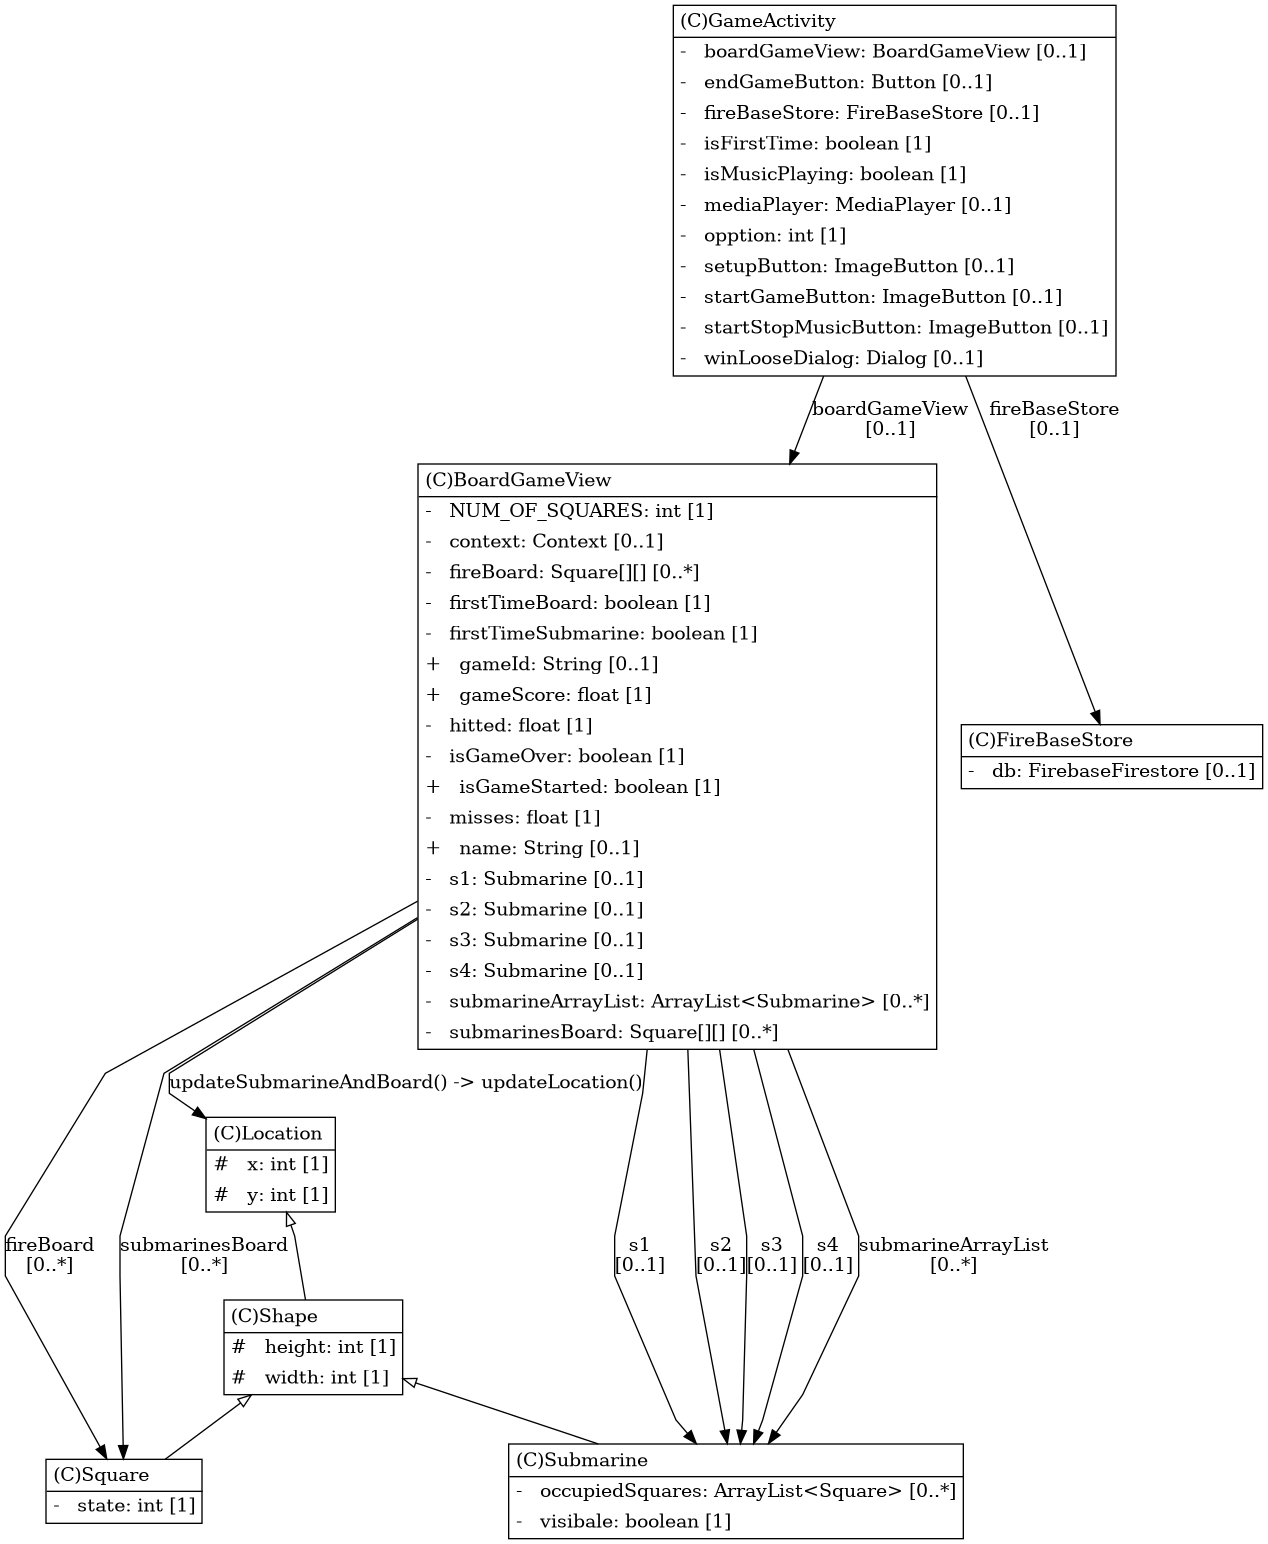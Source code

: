 @startuml

/' diagram meta data start
config=StructureConfiguration;
{
  "projectClassification": {
    "searchMode": "OpenProject", // OpenProject, AllProjects
    "includedProjects": "",
    "pathEndKeywords": "*.impl",
    "isClientPath": "",
    "isClientName": "",
    "isTestPath": "",
    "isTestName": "",
    "isMappingPath": "",
    "isMappingName": "",
    "isDataAccessPath": "",
    "isDataAccessName": "",
    "isDataStructurePath": "",
    "isDataStructureName": "",
    "isInterfaceStructuresPath": "",
    "isInterfaceStructuresName": "",
    "isEntryPointPath": "",
    "isEntryPointName": "",
    "treatFinalFieldsAsMandatory": false
  },
  "graphRestriction": {
    "classPackageExcludeFilter": "",
    "classPackageIncludeFilter": "",
    "classNameExcludeFilter": "",
    "classNameIncludeFilter": "",
    "methodNameExcludeFilter": "",
    "methodNameIncludeFilter": "",
    "removeByInheritance": "", // inheritance/annotation based filtering is done in a second step
    "removeByAnnotation": "",
    "removeByClassPackage": "", // cleanup the graph after inheritance/annotation based filtering is done
    "removeByClassName": "",
    "cutMappings": false,
    "cutEnum": true,
    "cutTests": true,
    "cutClient": true,
    "cutDataAccess": false,
    "cutInterfaceStructures": false,
    "cutDataStructures": false,
    "cutGetterAndSetter": true,
    "cutConstructors": true
  },
  "graphTraversal": {
    "forwardDepth": 5,
    "backwardDepth": 5,
    "classPackageExcludeFilter": "",
    "classPackageIncludeFilter": "",
    "classNameExcludeFilter": "",
    "classNameIncludeFilter": "",
    "methodNameExcludeFilter": "",
    "methodNameIncludeFilter": "",
    "hideMappings": false,
    "hideDataStructures": false,
    "hidePrivateMethods": true,
    "hideInterfaceCalls": true, // indirection: implementation -> interface (is hidden) -> implementation
    "onlyShowApplicationEntryPoints": false, // root node is included
    "useMethodCallsForStructureDiagram": "ForwardOnly" // ForwardOnly, BothDirections, No
  },
  "details": {
    "aggregation": "None", // ByClass, GroupByClass, None
    "showClassGenericTypes": true,
    "showMethods": false,
    "showMethodParameterNames": false,
    "showMethodParameterTypes": false,
    "showMethodReturnType": false,
    "showPackageLevels": 2,
    "showDetailedClassStructure": true
  },
  "rootClass": "com.example.submarines.GameActivity",
  "extensionCallbackMethod": "" // qualified.class.name#methodName - signature: public static String method(String)
}
diagram meta data end '/



digraph g {
    rankdir="TB"
    splines=polyline
    

'nodes 
BoardGameView647413438[
	label=<<TABLE BORDER="1" CELLBORDER="0" CELLPADDING="4" CELLSPACING="0">
<TR><TD ALIGN="LEFT" >(C)BoardGameView</TD></TR>
<HR/>
<TR><TD ALIGN="LEFT" >-   NUM_OF_SQUARES: int [1]</TD></TR>
<TR><TD ALIGN="LEFT" >-   context: Context [0..1]</TD></TR>
<TR><TD ALIGN="LEFT" >-   fireBoard: Square[][] [0..*]</TD></TR>
<TR><TD ALIGN="LEFT" >-   firstTimeBoard: boolean [1]</TD></TR>
<TR><TD ALIGN="LEFT" >-   firstTimeSubmarine: boolean [1]</TD></TR>
<TR><TD ALIGN="LEFT" >+   gameId: String [0..1]</TD></TR>
<TR><TD ALIGN="LEFT" >+   gameScore: float [1]</TD></TR>
<TR><TD ALIGN="LEFT" >-   hitted: float [1]</TD></TR>
<TR><TD ALIGN="LEFT" >-   isGameOver: boolean [1]</TD></TR>
<TR><TD ALIGN="LEFT" >+   isGameStarted: boolean [1]</TD></TR>
<TR><TD ALIGN="LEFT" >-   misses: float [1]</TD></TR>
<TR><TD ALIGN="LEFT" >+   name: String [0..1]</TD></TR>
<TR><TD ALIGN="LEFT" >-   s1: Submarine [0..1]</TD></TR>
<TR><TD ALIGN="LEFT" >-   s2: Submarine [0..1]</TD></TR>
<TR><TD ALIGN="LEFT" >-   s3: Submarine [0..1]</TD></TR>
<TR><TD ALIGN="LEFT" >-   s4: Submarine [0..1]</TD></TR>
<TR><TD ALIGN="LEFT" >-   submarineArrayList: ArrayList&lt;Submarine&gt; [0..*]</TD></TR>
<TR><TD ALIGN="LEFT" >-   submarinesBoard: Square[][] [0..*]</TD></TR>
</TABLE>>
	style=filled
	margin=0
	shape=plaintext
	fillcolor="#FFFFFF"
];

FireBaseStore647413438[
	label=<<TABLE BORDER="1" CELLBORDER="0" CELLPADDING="4" CELLSPACING="0">
<TR><TD ALIGN="LEFT" >(C)FireBaseStore</TD></TR>
<HR/>
<TR><TD ALIGN="LEFT" >-   db: FirebaseFirestore [0..1]</TD></TR>
</TABLE>>
	style=filled
	margin=0
	shape=plaintext
	fillcolor="#FFFFFF"
];

GameActivity647413438[
	label=<<TABLE BORDER="1" CELLBORDER="0" CELLPADDING="4" CELLSPACING="0">
<TR><TD ALIGN="LEFT" >(C)GameActivity</TD></TR>
<HR/>
<TR><TD ALIGN="LEFT" >-   boardGameView: BoardGameView [0..1]</TD></TR>
<TR><TD ALIGN="LEFT" >-   endGameButton: Button [0..1]</TD></TR>
<TR><TD ALIGN="LEFT" >-   fireBaseStore: FireBaseStore [0..1]</TD></TR>
<TR><TD ALIGN="LEFT" >-   isFirstTime: boolean [1]</TD></TR>
<TR><TD ALIGN="LEFT" >-   isMusicPlaying: boolean [1]</TD></TR>
<TR><TD ALIGN="LEFT" >-   mediaPlayer: MediaPlayer [0..1]</TD></TR>
<TR><TD ALIGN="LEFT" >-   opption: int [1]</TD></TR>
<TR><TD ALIGN="LEFT" >-   setupButton: ImageButton [0..1]</TD></TR>
<TR><TD ALIGN="LEFT" >-   startGameButton: ImageButton [0..1]</TD></TR>
<TR><TD ALIGN="LEFT" >-   startStopMusicButton: ImageButton [0..1]</TD></TR>
<TR><TD ALIGN="LEFT" >-   winLooseDialog: Dialog [0..1]</TD></TR>
</TABLE>>
	style=filled
	margin=0
	shape=plaintext
	fillcolor="#FFFFFF"
];

Location647413438[
	label=<<TABLE BORDER="1" CELLBORDER="0" CELLPADDING="4" CELLSPACING="0">
<TR><TD ALIGN="LEFT" >(C)Location</TD></TR>
<HR/>
<TR><TD ALIGN="LEFT" >#   x: int [1]</TD></TR>
<TR><TD ALIGN="LEFT" >#   y: int [1]</TD></TR>
</TABLE>>
	style=filled
	margin=0
	shape=plaintext
	fillcolor="#FFFFFF"
];

Shape647413438[
	label=<<TABLE BORDER="1" CELLBORDER="0" CELLPADDING="4" CELLSPACING="0">
<TR><TD ALIGN="LEFT" >(C)Shape</TD></TR>
<HR/>
<TR><TD ALIGN="LEFT" >#   height: int [1]</TD></TR>
<TR><TD ALIGN="LEFT" >#   width: int [1]</TD></TR>
</TABLE>>
	style=filled
	margin=0
	shape=plaintext
	fillcolor="#FFFFFF"
];

Square647413438[
	label=<<TABLE BORDER="1" CELLBORDER="0" CELLPADDING="4" CELLSPACING="0">
<TR><TD ALIGN="LEFT" >(C)Square</TD></TR>
<HR/>
<TR><TD ALIGN="LEFT" >-   state: int [1]</TD></TR>
</TABLE>>
	style=filled
	margin=0
	shape=plaintext
	fillcolor="#FFFFFF"
];

Submarine647413438[
	label=<<TABLE BORDER="1" CELLBORDER="0" CELLPADDING="4" CELLSPACING="0">
<TR><TD ALIGN="LEFT" >(C)Submarine</TD></TR>
<HR/>
<TR><TD ALIGN="LEFT" >-   occupiedSquares: ArrayList&lt;Square&gt; [0..*]</TD></TR>
<TR><TD ALIGN="LEFT" >-   visibale: boolean [1]</TD></TR>
</TABLE>>
	style=filled
	margin=0
	shape=plaintext
	fillcolor="#FFFFFF"
];

'edges    
BoardGameView647413438 -> Location647413438[label="updateSubmarineAndBoard() -> updateLocation()"];
BoardGameView647413438 -> Square647413438[label="fireBoard
[0..*]"];
BoardGameView647413438 -> Square647413438[label="submarinesBoard
[0..*]"];
BoardGameView647413438 -> Submarine647413438[label="s1
[0..1]"];
BoardGameView647413438 -> Submarine647413438[label="s2
[0..1]"];
BoardGameView647413438 -> Submarine647413438[label="s3
[0..1]"];
BoardGameView647413438 -> Submarine647413438[label="s4
[0..1]"];
BoardGameView647413438 -> Submarine647413438[label="submarineArrayList
[0..*]"];
GameActivity647413438 -> BoardGameView647413438[label="boardGameView
[0..1]"];
GameActivity647413438 -> FireBaseStore647413438[label="fireBaseStore
[0..1]"];
Location647413438 -> Shape647413438[arrowhead=none, arrowtail=empty, dir=both];
Shape647413438 -> Square647413438[arrowhead=none, arrowtail=empty, dir=both];
Shape647413438 -> Submarine647413438[arrowhead=none, arrowtail=empty, dir=both];
    
}
@enduml